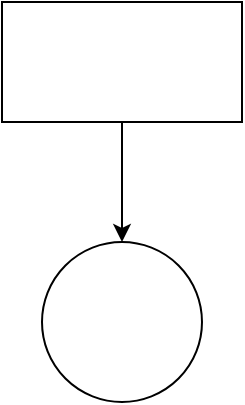 <mxfile version="13.1.0" type="github">
  <diagram id="UlA86RHLMZasoKDrbS43" name="Page-1">
    <mxGraphModel dx="868" dy="482" grid="1" gridSize="10" guides="1" tooltips="1" connect="1" arrows="1" fold="1" page="1" pageScale="1" pageWidth="827" pageHeight="1169" math="0" shadow="0">
      <root>
        <mxCell id="0" />
        <mxCell id="1" parent="0" />
        <mxCell id="AehZhNnm58mZ3VHifKXN-3" style="edgeStyle=orthogonalEdgeStyle;rounded=0;orthogonalLoop=1;jettySize=auto;html=1;exitX=0.5;exitY=1;exitDx=0;exitDy=0;entryX=0.5;entryY=0;entryDx=0;entryDy=0;" edge="1" parent="1" source="AehZhNnm58mZ3VHifKXN-1" target="AehZhNnm58mZ3VHifKXN-2">
          <mxGeometry relative="1" as="geometry" />
        </mxCell>
        <mxCell id="AehZhNnm58mZ3VHifKXN-1" value="" style="rounded=0;whiteSpace=wrap;html=1;" vertex="1" parent="1">
          <mxGeometry x="180" y="100" width="120" height="60" as="geometry" />
        </mxCell>
        <mxCell id="AehZhNnm58mZ3VHifKXN-2" value="" style="ellipse;whiteSpace=wrap;html=1;aspect=fixed;" vertex="1" parent="1">
          <mxGeometry x="200" y="220" width="80" height="80" as="geometry" />
        </mxCell>
      </root>
    </mxGraphModel>
  </diagram>
</mxfile>

